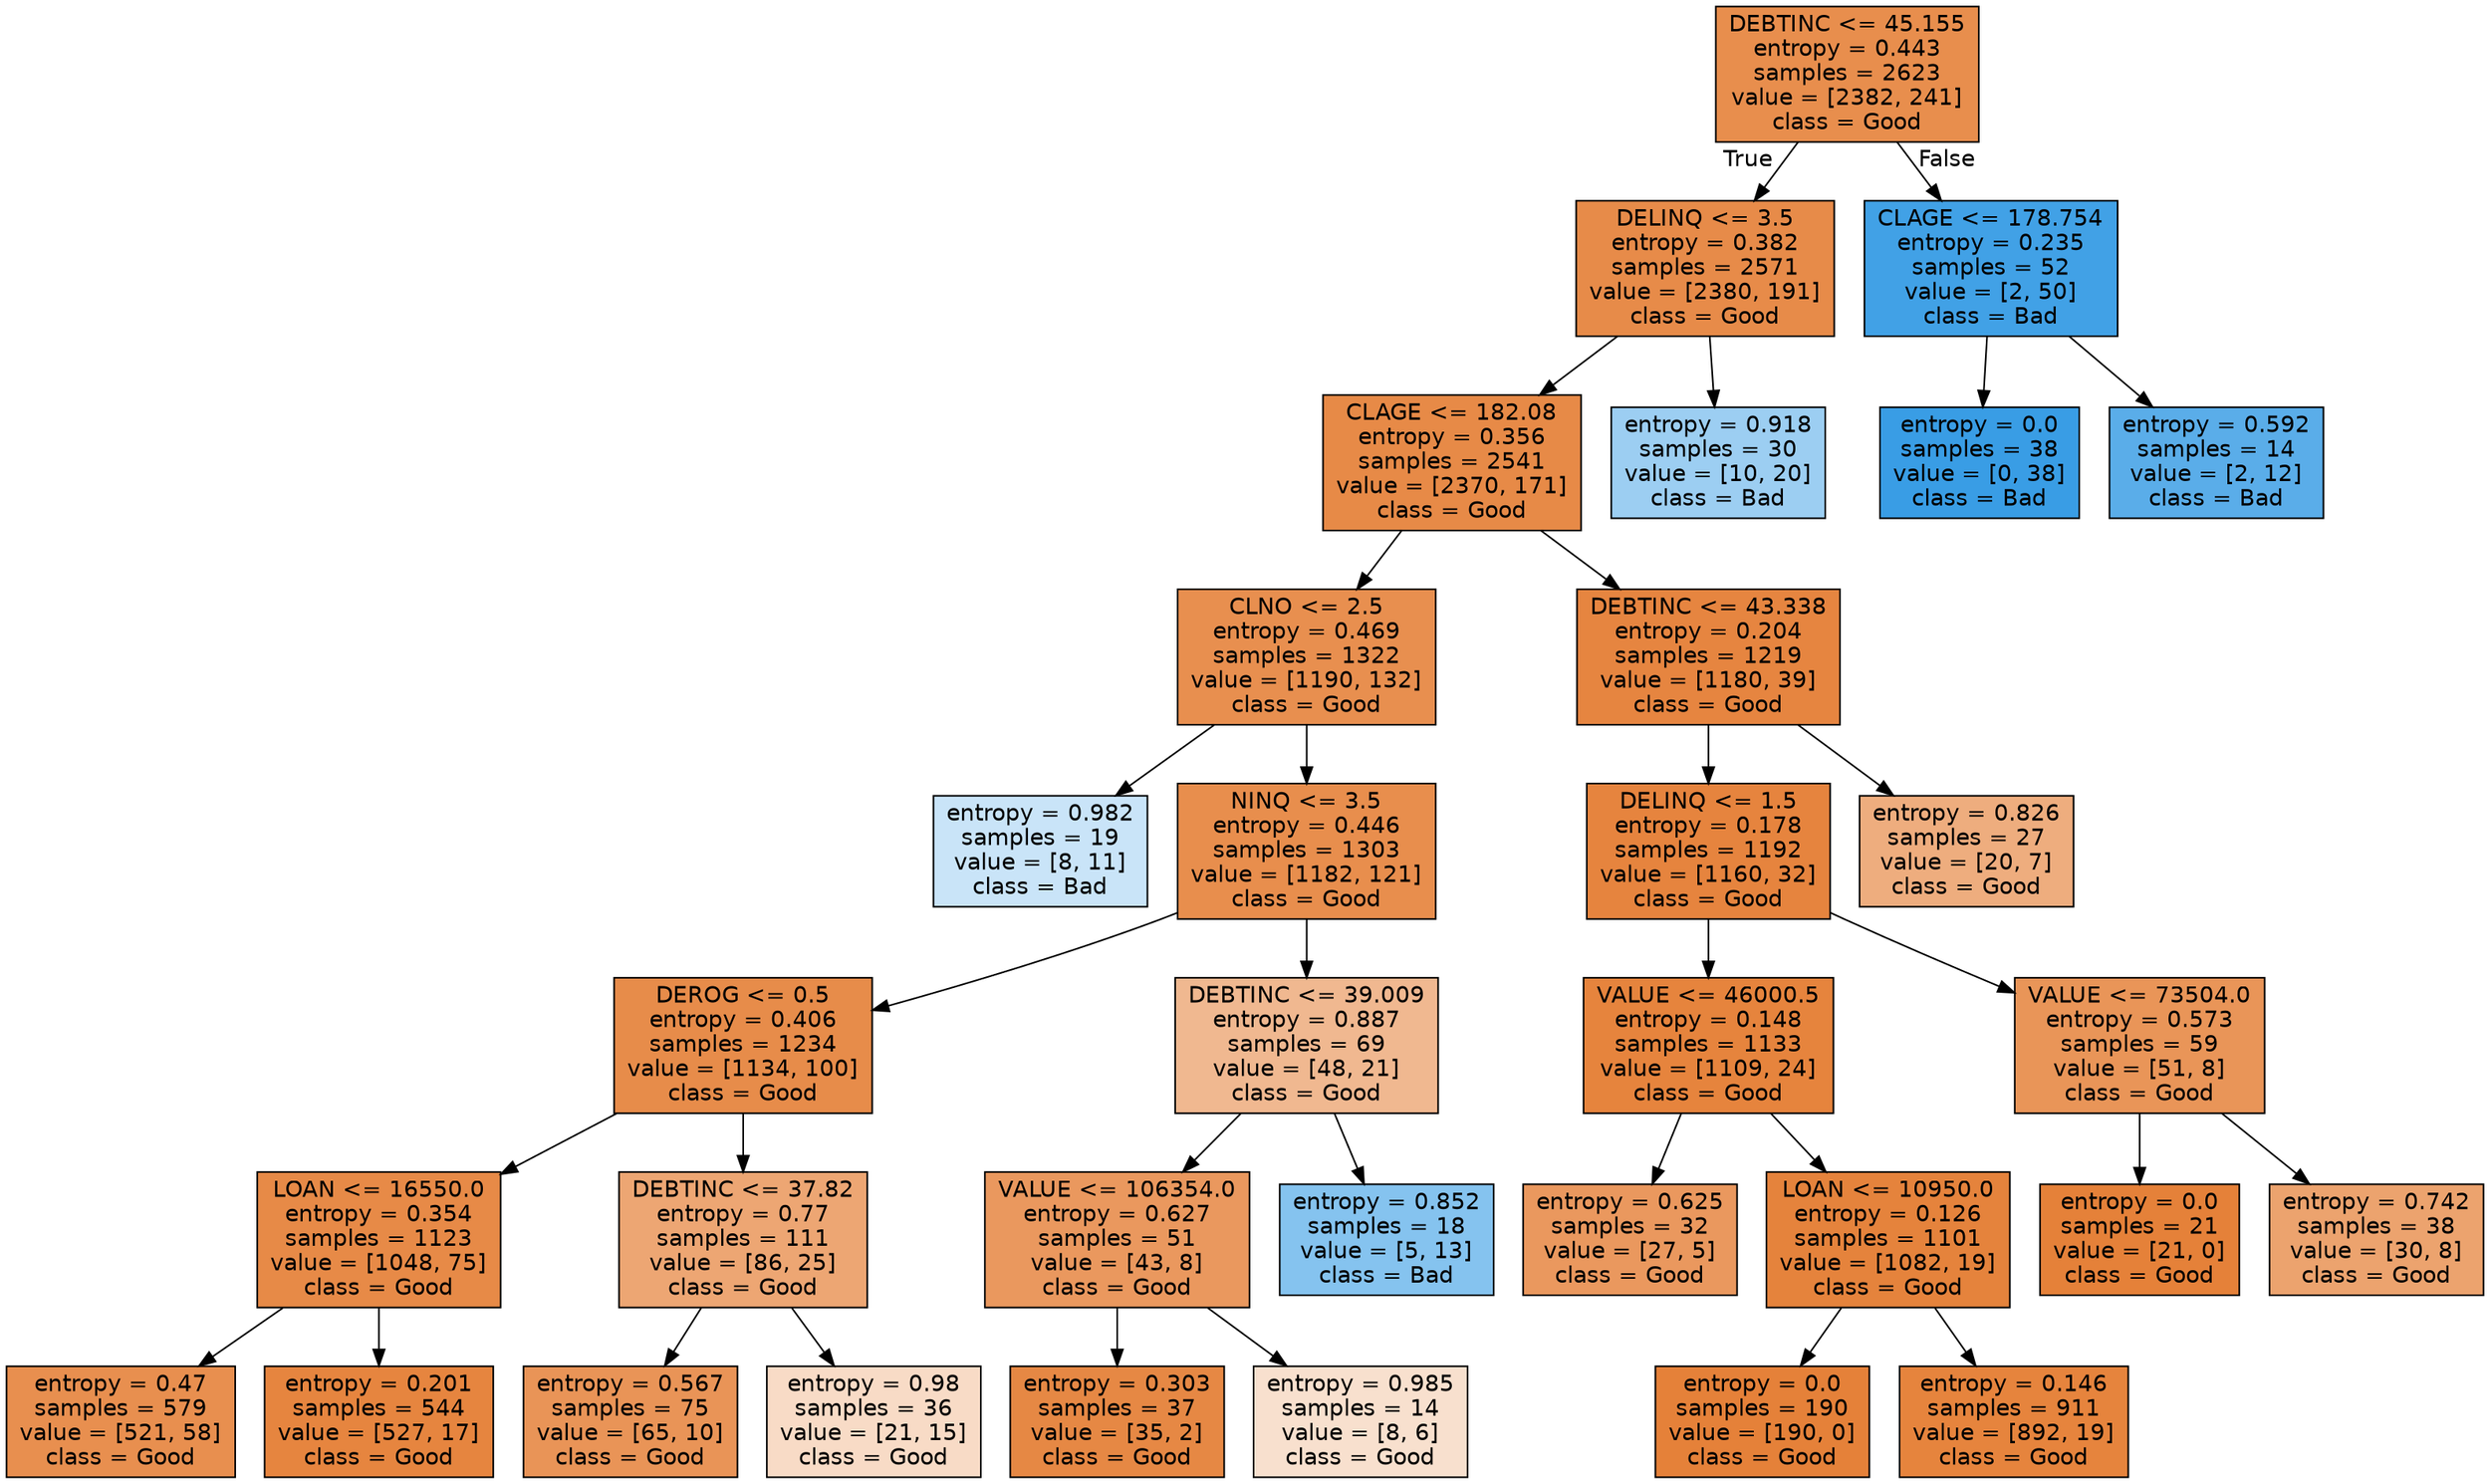 digraph Tree {
node [shape=box, style="filled", color="black", fontname="helvetica"] ;
edge [fontname="helvetica"] ;
0 [label="DEBTINC <= 45.155\nentropy = 0.443\nsamples = 2623\nvalue = [2382, 241]\nclass = Good", fillcolor="#e88e4d"] ;
1 [label="DELINQ <= 3.5\nentropy = 0.382\nsamples = 2571\nvalue = [2380, 191]\nclass = Good", fillcolor="#e78b49"] ;
0 -> 1 [labeldistance=2.5, labelangle=45, headlabel="True"] ;
2 [label="CLAGE <= 182.08\nentropy = 0.356\nsamples = 2541\nvalue = [2370, 171]\nclass = Good", fillcolor="#e78a47"] ;
1 -> 2 ;
3 [label="CLNO <= 2.5\nentropy = 0.469\nsamples = 1322\nvalue = [1190, 132]\nclass = Good", fillcolor="#e88f4f"] ;
2 -> 3 ;
4 [label="entropy = 0.982\nsamples = 19\nvalue = [8, 11]\nclass = Bad", fillcolor="#c9e4f8"] ;
3 -> 4 ;
5 [label="NINQ <= 3.5\nentropy = 0.446\nsamples = 1303\nvalue = [1182, 121]\nclass = Good", fillcolor="#e88e4d"] ;
3 -> 5 ;
6 [label="DEROG <= 0.5\nentropy = 0.406\nsamples = 1234\nvalue = [1134, 100]\nclass = Good", fillcolor="#e78c4a"] ;
5 -> 6 ;
7 [label="LOAN <= 16550.0\nentropy = 0.354\nsamples = 1123\nvalue = [1048, 75]\nclass = Good", fillcolor="#e78a47"] ;
6 -> 7 ;
8 [label="entropy = 0.47\nsamples = 579\nvalue = [521, 58]\nclass = Good", fillcolor="#e88f4f"] ;
7 -> 8 ;
9 [label="entropy = 0.201\nsamples = 544\nvalue = [527, 17]\nclass = Good", fillcolor="#e6853f"] ;
7 -> 9 ;
10 [label="DEBTINC <= 37.82\nentropy = 0.77\nsamples = 111\nvalue = [86, 25]\nclass = Good", fillcolor="#eda673"] ;
6 -> 10 ;
11 [label="entropy = 0.567\nsamples = 75\nvalue = [65, 10]\nclass = Good", fillcolor="#e99457"] ;
10 -> 11 ;
12 [label="entropy = 0.98\nsamples = 36\nvalue = [21, 15]\nclass = Good", fillcolor="#f8dbc6"] ;
10 -> 12 ;
13 [label="DEBTINC <= 39.009\nentropy = 0.887\nsamples = 69\nvalue = [48, 21]\nclass = Good", fillcolor="#f0b890"] ;
5 -> 13 ;
14 [label="VALUE <= 106354.0\nentropy = 0.627\nsamples = 51\nvalue = [43, 8]\nclass = Good", fillcolor="#ea985e"] ;
13 -> 14 ;
15 [label="entropy = 0.303\nsamples = 37\nvalue = [35, 2]\nclass = Good", fillcolor="#e68844"] ;
14 -> 15 ;
16 [label="entropy = 0.985\nsamples = 14\nvalue = [8, 6]\nclass = Good", fillcolor="#f8e0ce"] ;
14 -> 16 ;
17 [label="entropy = 0.852\nsamples = 18\nvalue = [5, 13]\nclass = Bad", fillcolor="#85c3ef"] ;
13 -> 17 ;
18 [label="DEBTINC <= 43.338\nentropy = 0.204\nsamples = 1219\nvalue = [1180, 39]\nclass = Good", fillcolor="#e68540"] ;
2 -> 18 ;
19 [label="DELINQ <= 1.5\nentropy = 0.178\nsamples = 1192\nvalue = [1160, 32]\nclass = Good", fillcolor="#e6843e"] ;
18 -> 19 ;
20 [label="VALUE <= 46000.5\nentropy = 0.148\nsamples = 1133\nvalue = [1109, 24]\nclass = Good", fillcolor="#e6843d"] ;
19 -> 20 ;
21 [label="entropy = 0.625\nsamples = 32\nvalue = [27, 5]\nclass = Good", fillcolor="#ea985e"] ;
20 -> 21 ;
22 [label="LOAN <= 10950.0\nentropy = 0.126\nsamples = 1101\nvalue = [1082, 19]\nclass = Good", fillcolor="#e5833c"] ;
20 -> 22 ;
23 [label="entropy = 0.0\nsamples = 190\nvalue = [190, 0]\nclass = Good", fillcolor="#e58139"] ;
22 -> 23 ;
24 [label="entropy = 0.146\nsamples = 911\nvalue = [892, 19]\nclass = Good", fillcolor="#e6843d"] ;
22 -> 24 ;
25 [label="VALUE <= 73504.0\nentropy = 0.573\nsamples = 59\nvalue = [51, 8]\nclass = Good", fillcolor="#e99558"] ;
19 -> 25 ;
26 [label="entropy = 0.0\nsamples = 21\nvalue = [21, 0]\nclass = Good", fillcolor="#e58139"] ;
25 -> 26 ;
27 [label="entropy = 0.742\nsamples = 38\nvalue = [30, 8]\nclass = Good", fillcolor="#eca36e"] ;
25 -> 27 ;
28 [label="entropy = 0.826\nsamples = 27\nvalue = [20, 7]\nclass = Good", fillcolor="#eead7e"] ;
18 -> 28 ;
29 [label="entropy = 0.918\nsamples = 30\nvalue = [10, 20]\nclass = Bad", fillcolor="#9ccef2"] ;
1 -> 29 ;
30 [label="CLAGE <= 178.754\nentropy = 0.235\nsamples = 52\nvalue = [2, 50]\nclass = Bad", fillcolor="#41a1e6"] ;
0 -> 30 [labeldistance=2.5, labelangle=-45, headlabel="False"] ;
31 [label="entropy = 0.0\nsamples = 38\nvalue = [0, 38]\nclass = Bad", fillcolor="#399de5"] ;
30 -> 31 ;
32 [label="entropy = 0.592\nsamples = 14\nvalue = [2, 12]\nclass = Bad", fillcolor="#5aade9"] ;
30 -> 32 ;
}